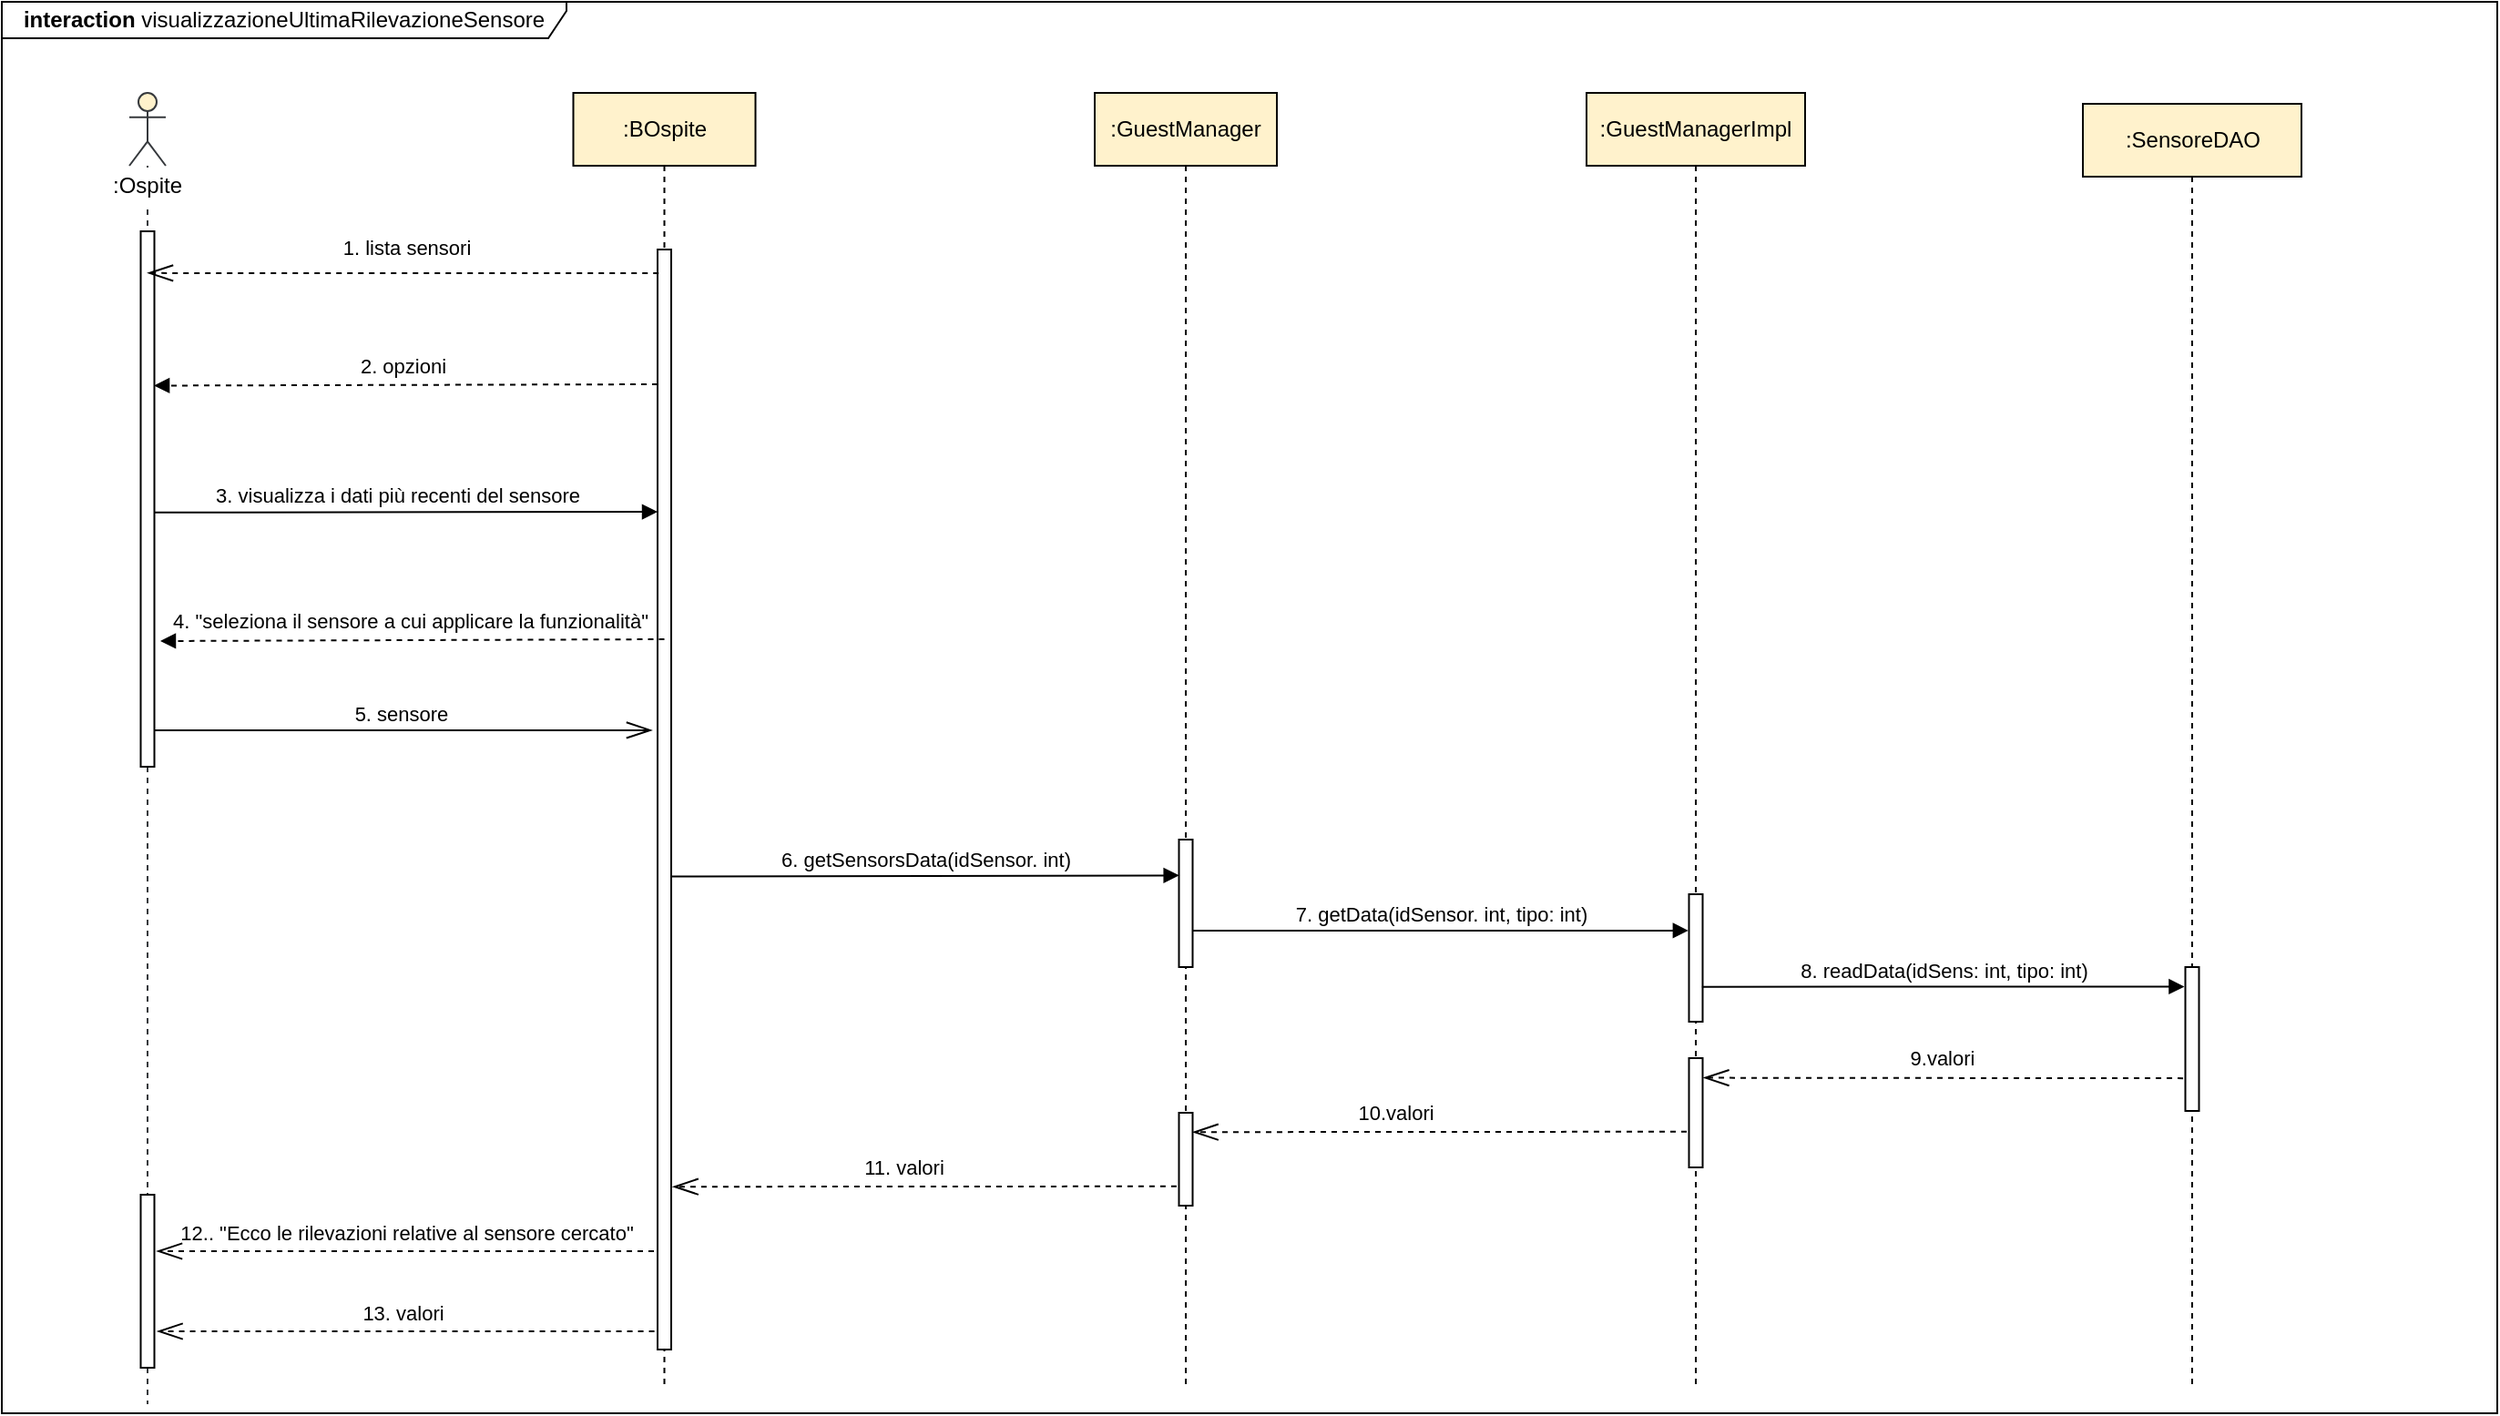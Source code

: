 <mxfile version="13.9.9" type="device"><diagram id="MIO8tU1UEvl1B__BIQpK" name="Page-1"><mxGraphModel dx="852" dy="2832" grid="1" gridSize="10" guides="1" tooltips="1" connect="1" arrows="1" fold="1" page="1" pageScale="1" pageWidth="827" pageHeight="1169" math="0" shadow="0"><root><mxCell id="0"/><mxCell id="1" parent="0"/><mxCell id="P8_2IeEaVHDc-pMJrhTH-5" value="5. sensore" style="html=1;verticalAlign=bottom;startArrow=none;endArrow=openThin;startSize=6;startFill=0;endFill=0;endSize=12;entryX=-0.4;entryY=0.437;entryDx=0;entryDy=0;entryPerimeter=0;" parent="1" source="S1MVxgpzpjl_-mCcZn8_-5" target="S1MVxgpzpjl_-mCcZn8_-13" edge="1"><mxGeometry x="-0.013" relative="1" as="geometry"><mxPoint x="170" y="-1900" as="sourcePoint"/><mxPoint x="440" y="-2000" as="targetPoint"/><mxPoint as="offset"/></mxGeometry></mxCell><mxCell id="ORToput19fKV2EuOsulp-1" value="&lt;b&gt;interaction&amp;nbsp;&lt;/b&gt;visualizzazioneUltimaRilevazioneSensore" style="shape=umlFrame;whiteSpace=wrap;html=1;width=310;height=20;" parent="1" vertex="1"><mxGeometry x="80" y="-2300" width="1370" height="775" as="geometry"/></mxCell><mxCell id="S1MVxgpzpjl_-mCcZn8_-2" value=":BOspite" style="shape=umlLifeline;perimeter=lifelinePerimeter;whiteSpace=wrap;html=1;container=1;collapsible=0;recursiveResize=0;outlineConnect=0;fillColor=#FFF2CC;" parent="1" vertex="1"><mxGeometry x="393.75" y="-2250" width="100" height="710" as="geometry"/></mxCell><mxCell id="S1MVxgpzpjl_-mCcZn8_-13" value="" style="html=1;points=[];perimeter=orthogonalPerimeter;fillColor=#ffffff;" parent="S1MVxgpzpjl_-mCcZn8_-2" vertex="1"><mxGeometry x="46.25" y="86" width="7.5" height="604" as="geometry"/></mxCell><mxCell id="S1MVxgpzpjl_-mCcZn8_-4" value="" style="shape=umlLifeline;participant=umlActor;perimeter=lifelinePerimeter;whiteSpace=wrap;html=1;container=1;collapsible=0;recursiveResize=0;verticalAlign=top;spacingTop=36;outlineConnect=0;strokeColor=#36393d;fillColor=#FFF2CC;" parent="1" vertex="1"><mxGeometry x="150" y="-2250" width="20" height="720" as="geometry"/></mxCell><mxCell id="S1MVxgpzpjl_-mCcZn8_-5" value="" style="html=1;points=[];perimeter=orthogonalPerimeter;fillColor=#ffffff;" parent="S1MVxgpzpjl_-mCcZn8_-4" vertex="1"><mxGeometry x="6.25" y="76" width="7.5" height="294" as="geometry"/></mxCell><mxCell id="S1MVxgpzpjl_-mCcZn8_-7" value=":Ospite" style="text;html=1;strokeColor=none;align=center;verticalAlign=middle;whiteSpace=wrap;rounded=0;fillColor=#ffffff;" parent="1" vertex="1"><mxGeometry x="130" y="-2209" width="60" height="20" as="geometry"/></mxCell><mxCell id="S1MVxgpzpjl_-mCcZn8_-9" value=":GuestManagerImpl" style="shape=umlLifeline;perimeter=lifelinePerimeter;whiteSpace=wrap;html=1;container=1;collapsible=0;recursiveResize=0;outlineConnect=0;fillColor=#FFF2CC;" parent="1" vertex="1"><mxGeometry x="950" y="-2250" width="120" height="710" as="geometry"/></mxCell><mxCell id="S1MVxgpzpjl_-mCcZn8_-10" value="" style="html=1;points=[];perimeter=orthogonalPerimeter;fillColor=#ffffff;" parent="S1MVxgpzpjl_-mCcZn8_-9" vertex="1"><mxGeometry x="56.25" y="440" width="7.5" height="70" as="geometry"/></mxCell><mxCell id="S1MVxgpzpjl_-mCcZn8_-11" value="" style="html=1;points=[];perimeter=orthogonalPerimeter;fillColor=#ffffff;" parent="S1MVxgpzpjl_-mCcZn8_-9" vertex="1"><mxGeometry x="56.25" y="530" width="7.5" height="60" as="geometry"/></mxCell><mxCell id="S1MVxgpzpjl_-mCcZn8_-14" value=":GuestManager" style="shape=umlLifeline;perimeter=lifelinePerimeter;whiteSpace=wrap;html=1;container=1;collapsible=0;recursiveResize=0;outlineConnect=0;fillColor=#FFF2CC;" parent="1" vertex="1"><mxGeometry x="680" y="-2250" width="100" height="710" as="geometry"/></mxCell><mxCell id="S1MVxgpzpjl_-mCcZn8_-15" value="" style="html=1;points=[];perimeter=orthogonalPerimeter;fillColor=#ffffff;" parent="S1MVxgpzpjl_-mCcZn8_-14" vertex="1"><mxGeometry x="46.25" y="410" width="7.5" height="70" as="geometry"/></mxCell><mxCell id="S1MVxgpzpjl_-mCcZn8_-16" value="" style="html=1;points=[];perimeter=orthogonalPerimeter;fillColor=#ffffff;" parent="S1MVxgpzpjl_-mCcZn8_-14" vertex="1"><mxGeometry x="46.25" y="560" width="7.5" height="51" as="geometry"/></mxCell><mxCell id="S1MVxgpzpjl_-mCcZn8_-25" value=":SensoreDAO" style="shape=umlLifeline;perimeter=lifelinePerimeter;whiteSpace=wrap;html=1;container=1;collapsible=0;recursiveResize=0;outlineConnect=0;fillColor=#FFF2CC;" parent="1" vertex="1"><mxGeometry x="1222.5" y="-2244" width="120" height="704" as="geometry"/></mxCell><mxCell id="S1MVxgpzpjl_-mCcZn8_-26" value="" style="html=1;points=[];perimeter=orthogonalPerimeter;fillColor=#ffffff;" parent="S1MVxgpzpjl_-mCcZn8_-25" vertex="1"><mxGeometry x="56.25" y="474" width="7.5" height="79" as="geometry"/></mxCell><mxCell id="S1MVxgpzpjl_-mCcZn8_-33" value="6. getSensorsData(idSensor. int)" style="html=1;verticalAlign=bottom;startArrow=none;endArrow=block;startSize=8;startFill=0;entryX=0.011;entryY=0.281;entryDx=0;entryDy=0;entryPerimeter=0;exitX=1.032;exitY=0.57;exitDx=0;exitDy=0;exitPerimeter=0;" parent="1" source="S1MVxgpzpjl_-mCcZn8_-13" target="S1MVxgpzpjl_-mCcZn8_-15" edge="1"><mxGeometry relative="1" as="geometry"><mxPoint x="444" y="-1820" as="sourcePoint"/><mxPoint x="710" y="-1750" as="targetPoint"/></mxGeometry></mxCell><mxCell id="S1MVxgpzpjl_-mCcZn8_-34" value="7. getData(idSensor. int, tipo: int)" style="html=1;verticalAlign=bottom;startArrow=none;endArrow=block;startSize=8;startFill=0;exitX=1.007;exitY=0.714;exitDx=0;exitDy=0;exitPerimeter=0;entryX=-0.043;entryY=0.285;entryDx=0;entryDy=0;entryPerimeter=0;" parent="1" source="S1MVxgpzpjl_-mCcZn8_-15" target="S1MVxgpzpjl_-mCcZn8_-10" edge="1"><mxGeometry relative="1" as="geometry"><mxPoint x="730" y="-1720" as="sourcePoint"/><mxPoint x="995" y="-1790" as="targetPoint"/></mxGeometry></mxCell><mxCell id="S1MVxgpzpjl_-mCcZn8_-35" value="8. readData(idSens: int, tipo: int)" style="html=1;verticalAlign=bottom;startArrow=none;endArrow=block;startSize=8;startFill=0;exitX=0.953;exitY=0.726;exitDx=0;exitDy=0;exitPerimeter=0;entryX=-0.07;entryY=0.136;entryDx=0;entryDy=0;entryPerimeter=0;" parent="1" source="S1MVxgpzpjl_-mCcZn8_-10" target="S1MVxgpzpjl_-mCcZn8_-26" edge="1"><mxGeometry relative="1" as="geometry"><mxPoint x="1010" y="-1689.5" as="sourcePoint"/><mxPoint x="1270" y="-1759" as="targetPoint"/></mxGeometry></mxCell><mxCell id="S1MVxgpzpjl_-mCcZn8_-36" value="" style="endArrow=openThin;dashed=1;endFill=0;endSize=12;html=1;entryX=1.06;entryY=0.18;entryDx=0;entryDy=0;entryPerimeter=0;exitX=-0.165;exitY=0.773;exitDx=0;exitDy=0;exitPerimeter=0;" parent="1" source="S1MVxgpzpjl_-mCcZn8_-26" target="S1MVxgpzpjl_-mCcZn8_-11" edge="1"><mxGeometry width="160" relative="1" as="geometry"><mxPoint x="1260" y="-1709" as="sourcePoint"/><mxPoint x="1010" y="-1640" as="targetPoint"/><Array as="points"/></mxGeometry></mxCell><mxCell id="S1MVxgpzpjl_-mCcZn8_-37" value="&lt;font style=&quot;font-size: 11px&quot;&gt;9.valori&lt;/font&gt;" style="text;html=1;align=center;verticalAlign=middle;resizable=0;points=[];autosize=1;" parent="1" vertex="1"><mxGeometry x="1120" y="-1730" width="50" height="20" as="geometry"/></mxCell><mxCell id="S1MVxgpzpjl_-mCcZn8_-38" value="" style="endArrow=openThin;dashed=1;endFill=0;endSize=12;html=1;entryX=1.007;entryY=0.208;entryDx=0;entryDy=0;entryPerimeter=0;exitX=-0.167;exitY=0.673;exitDx=0;exitDy=0;exitPerimeter=0;" parent="1" source="S1MVxgpzpjl_-mCcZn8_-11" target="S1MVxgpzpjl_-mCcZn8_-16" edge="1"><mxGeometry width="160" relative="1" as="geometry"><mxPoint x="990" y="-1610" as="sourcePoint"/><mxPoint x="730" y="-1610" as="targetPoint"/><Array as="points"/></mxGeometry></mxCell><mxCell id="S1MVxgpzpjl_-mCcZn8_-39" value="&lt;span style=&quot;font-size: 11px&quot;&gt;10.valori&lt;/span&gt;" style="text;html=1;align=center;verticalAlign=middle;resizable=0;points=[];autosize=1;" parent="1" vertex="1"><mxGeometry x="815" y="-1700" width="60" height="20" as="geometry"/></mxCell><mxCell id="S1MVxgpzpjl_-mCcZn8_-40" value="" style="endArrow=openThin;dashed=1;endFill=0;endSize=12;html=1;exitX=-0.174;exitY=0.792;exitDx=0;exitDy=0;exitPerimeter=0;entryX=1.11;entryY=0.852;entryDx=0;entryDy=0;entryPerimeter=0;" parent="1" source="S1MVxgpzpjl_-mCcZn8_-16" target="S1MVxgpzpjl_-mCcZn8_-13" edge="1"><mxGeometry width="160" relative="1" as="geometry"><mxPoint x="710" y="-1580" as="sourcePoint"/><mxPoint x="450" y="-1650" as="targetPoint"/><Array as="points"/></mxGeometry></mxCell><mxCell id="S1MVxgpzpjl_-mCcZn8_-41" value="&lt;span style=&quot;font-size: 11px&quot;&gt;11. valori&lt;/span&gt;" style="text;html=1;align=center;verticalAlign=middle;resizable=0;points=[];autosize=1;" parent="1" vertex="1"><mxGeometry x="545" y="-1670" width="60" height="20" as="geometry"/></mxCell><mxCell id="S1MVxgpzpjl_-mCcZn8_-44" value="&lt;span style=&quot;font-size: 11px&quot;&gt;13. valori&lt;/span&gt;" style="text;html=1;align=center;verticalAlign=middle;resizable=0;points=[];autosize=1;" parent="1" vertex="1"><mxGeometry x="270" y="-1590" width="60" height="20" as="geometry"/></mxCell><mxCell id="S1MVxgpzpjl_-mCcZn8_-45" value="&lt;font style=&quot;font-size: 11px&quot;&gt;12.. &quot;Ecco le rilevazioni relative al sensore cercato&quot;&lt;/font&gt;" style="text;html=1;align=center;verticalAlign=middle;resizable=0;points=[];autosize=1;" parent="1" vertex="1"><mxGeometry x="171.78" y="-1634" width="260" height="20" as="geometry"/></mxCell><mxCell id="S1MVxgpzpjl_-mCcZn8_-46" value="" style="endArrow=openThin;dashed=1;endFill=0;endSize=12;html=1;" parent="1" edge="1"><mxGeometry width="160" relative="1" as="geometry"><mxPoint x="438" y="-1614" as="sourcePoint"/><mxPoint x="165" y="-1614" as="targetPoint"/><Array as="points"/></mxGeometry></mxCell><mxCell id="S1MVxgpzpjl_-mCcZn8_-50" value="" style="endArrow=openThin;dashed=1;endFill=0;endSize=12;html=1;exitX=-0.156;exitY=0.885;exitDx=0;exitDy=0;exitPerimeter=0;entryX=0.5;entryY=0.078;entryDx=0;entryDy=0;entryPerimeter=0;" parent="1" target="S1MVxgpzpjl_-mCcZn8_-5" edge="1"><mxGeometry width="160" relative="1" as="geometry"><mxPoint x="440.61" y="-2150.96" as="sourcePoint"/><mxPoint x="170" y="-2151" as="targetPoint"/><Array as="points"/></mxGeometry></mxCell><mxCell id="S1MVxgpzpjl_-mCcZn8_-52" value="&lt;span style=&quot;font-size: 11px&quot;&gt;1. lista sensori&lt;/span&gt;" style="text;html=1;align=center;verticalAlign=middle;resizable=0;points=[];autosize=1;" parent="1" vertex="1"><mxGeometry x="256.78" y="-2175" width="90" height="20" as="geometry"/></mxCell><mxCell id="S1MVxgpzpjl_-mCcZn8_-6" value="" style="html=1;points=[];perimeter=orthogonalPerimeter;fillColor=#ffffff;" parent="1" vertex="1"><mxGeometry x="156.25" y="-1645" width="7.5" height="95" as="geometry"/></mxCell><mxCell id="P8_2IeEaVHDc-pMJrhTH-6" value="" style="endArrow=openThin;dashed=1;endFill=0;endSize=12;html=1;" parent="1" edge="1"><mxGeometry width="160" relative="1" as="geometry"><mxPoint x="438.28" y="-1570" as="sourcePoint"/><mxPoint x="165.28" y="-1570" as="targetPoint"/><Array as="points"/></mxGeometry></mxCell><mxCell id="6aDzjFY0LqYyvMIfEZzi-2" value="" style="endArrow=block;dashed=1;endFill=1;endSize=6;html=1;entryX=0.974;entryY=0.698;entryDx=0;entryDy=0;entryPerimeter=0;startSize=8;" parent="1" edge="1"><mxGeometry width="160" relative="1" as="geometry"><mxPoint x="440" y="-2090" as="sourcePoint"/><mxPoint x="163.555" y="-2089.26" as="targetPoint"/><Array as="points"/></mxGeometry></mxCell><mxCell id="6aDzjFY0LqYyvMIfEZzi-3" value="&lt;font style=&quot;font-size: 11px&quot;&gt;2. opzioni&lt;/font&gt;" style="text;html=1;align=center;verticalAlign=middle;resizable=0;points=[];autosize=1;" parent="1" vertex="1"><mxGeometry x="270" y="-2110" width="60" height="20" as="geometry"/></mxCell><mxCell id="6aDzjFY0LqYyvMIfEZzi-4" value="3. visualizza i dati più recenti del sensore" style="html=1;verticalAlign=bottom;startArrow=none;endArrow=block;startSize=8;startFill=0;endFill=1;endSize=6;exitX=0.998;exitY=0.507;exitDx=0;exitDy=0;exitPerimeter=0;" parent="1" edge="1"><mxGeometry x="-0.036" relative="1" as="geometry"><mxPoint x="163.745" y="-2019.592" as="sourcePoint"/><mxPoint x="440.01" y="-2020" as="targetPoint"/><mxPoint as="offset"/></mxGeometry></mxCell><mxCell id="6aDzjFY0LqYyvMIfEZzi-5" value="" style="endArrow=block;dashed=1;endFill=1;endSize=6;html=1;startSize=8;" parent="1" edge="1"><mxGeometry width="160" relative="1" as="geometry"><mxPoint x="443.75" y="-1950" as="sourcePoint"/><mxPoint x="167" y="-1949" as="targetPoint"/><Array as="points"/></mxGeometry></mxCell><mxCell id="6aDzjFY0LqYyvMIfEZzi-6" value="&lt;font style=&quot;font-size: 11px&quot;&gt;4. &quot;seleziona il sensore a cui applicare la funzionalità&quot;&lt;/font&gt;" style="text;html=1;align=center;verticalAlign=middle;resizable=0;points=[];autosize=1;" parent="1" vertex="1"><mxGeometry x="163.75" y="-1970" width="280" height="20" as="geometry"/></mxCell></root></mxGraphModel></diagram></mxfile>